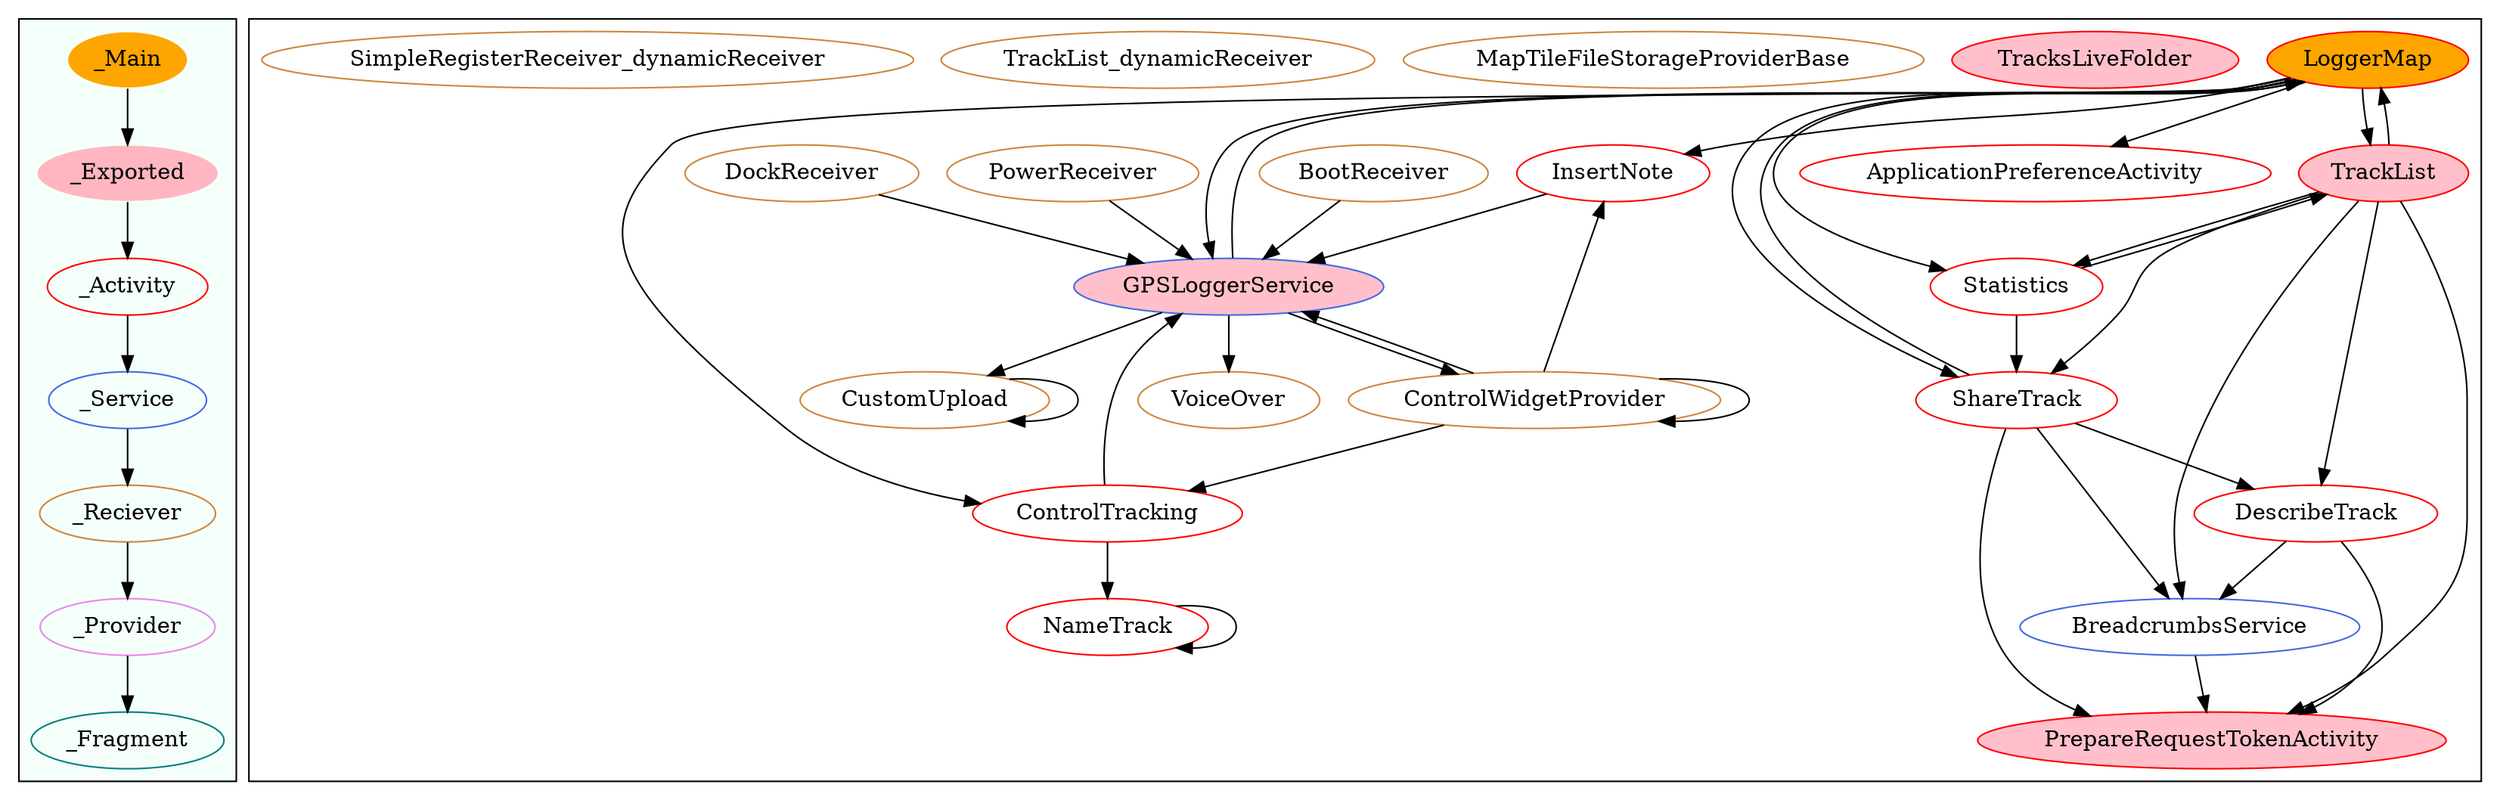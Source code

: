 digraph G {
subgraph cluster_legend{ 
bgcolor=mintcream;
_Activity[color = red];
_Service[color = royalblue];
_Provider[color = violet];
_Reciever[color = peru];
_Fragment[color = teal];
_Main[style=filled, fillcolor=orange, color = mintcream];
_Exported[style=filled, fillcolor=lightpink, color = mintcream];
_Main -> _Exported -> _Activity -> _Service -> _Reciever -> _Provider -> _Fragment; 
}
subgraph cluster_component{ 
ApplicationPreferenceActivity[color = red];
NameTrack[color = red];
LoggerMap[style=filled, fillcolor=orange, color = red];
InsertNote[color = red];
TrackList[style=filled, fillcolor=pink, color = red];
Statistics[color = red];
ShareTrack[color = red];
PrepareRequestTokenActivity[style=filled, fillcolor=pink, color = red];
DescribeTrack[color = red];
ControlTracking[color = red];
TracksLiveFolder[style=filled, fillcolor=pink, color = red];
GPSLoggerService[style=filled, fillcolor=pink, color = royalblue];
BreadcrumbsService[color = royalblue];
MapTileFileStorageProviderBase[color = peru];
VoiceOver[color = peru];
CustomUpload[color = peru];
PowerReceiver[color = peru];
ControlWidgetProvider[color = peru];
TrackList_dynamicReceiver[color = peru];
DockReceiver[color = peru];
BootReceiver[color = peru];
SimpleRegisterReceiver_dynamicReceiver[color = peru];
NameTrack->NameTrack;
DockReceiver->GPSLoggerService;
CustomUpload->CustomUpload;
PowerReceiver->GPSLoggerService;
GPSLoggerService->ControlWidgetProvider;
GPSLoggerService->LoggerMap;
GPSLoggerService->VoiceOver;
GPSLoggerService->CustomUpload;
ControlWidgetProvider->ControlWidgetProvider;
ControlWidgetProvider->InsertNote;
ControlWidgetProvider->ControlTracking;
ControlWidgetProvider->GPSLoggerService;
LoggerMap->GPSLoggerService;
LoggerMap->ControlTracking;
LoggerMap->ApplicationPreferenceActivity;
LoggerMap->InsertNote;
LoggerMap->ShareTrack;
LoggerMap->Statistics;
LoggerMap->TrackList;
InsertNote->GPSLoggerService;
TrackList->BreadcrumbsService;
TrackList->LoggerMap;
TrackList->ShareTrack;
TrackList->PrepareRequestTokenActivity;
TrackList->DescribeTrack;
TrackList->Statistics;
Statistics->TrackList;
Statistics->ShareTrack;
ShareTrack->LoggerMap;
ShareTrack->PrepareRequestTokenActivity;
ShareTrack->DescribeTrack;
ShareTrack->BreadcrumbsService;
DescribeTrack->BreadcrumbsService;
DescribeTrack->PrepareRequestTokenActivity;
BreadcrumbsService->PrepareRequestTokenActivity;
ControlTracking->GPSLoggerService;
ControlTracking->NameTrack;
BootReceiver->GPSLoggerService;
}
}
